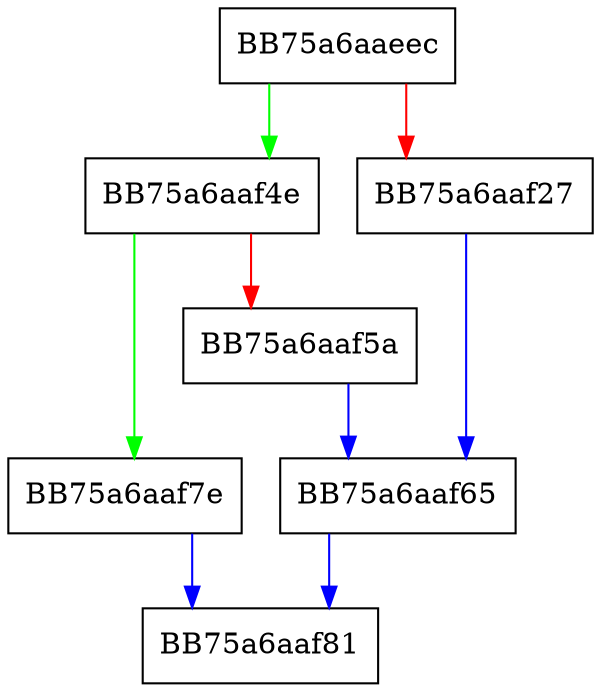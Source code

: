 digraph utf8Decode {
  node [shape="box"];
  graph [splines=ortho];
  BB75a6aaeec -> BB75a6aaf4e [color="green"];
  BB75a6aaeec -> BB75a6aaf27 [color="red"];
  BB75a6aaf27 -> BB75a6aaf65 [color="blue"];
  BB75a6aaf4e -> BB75a6aaf7e [color="green"];
  BB75a6aaf4e -> BB75a6aaf5a [color="red"];
  BB75a6aaf5a -> BB75a6aaf65 [color="blue"];
  BB75a6aaf65 -> BB75a6aaf81 [color="blue"];
  BB75a6aaf7e -> BB75a6aaf81 [color="blue"];
}